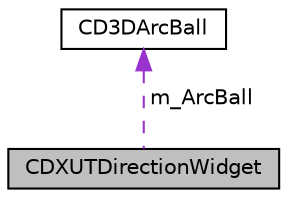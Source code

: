 digraph "CDXUTDirectionWidget"
{
  edge [fontname="Helvetica",fontsize="10",labelfontname="Helvetica",labelfontsize="10"];
  node [fontname="Helvetica",fontsize="10",shape=record];
  Node1 [label="CDXUTDirectionWidget",height=0.2,width=0.4,color="black", fillcolor="grey75", style="filled", fontcolor="black"];
  Node2 -> Node1 [dir="back",color="darkorchid3",fontsize="10",style="dashed",label=" m_ArcBall" ,fontname="Helvetica"];
  Node2 [label="CD3DArcBall",height=0.2,width=0.4,color="black", fillcolor="white", style="filled",URL="$class_c_d3_d_arc_ball.html"];
}

